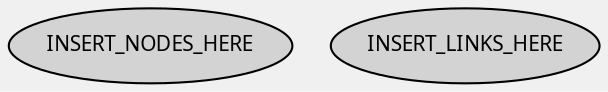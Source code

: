 digraph DependencyDiagramTemplate
{
  ranksep=0.5;
  ratio=auto;
  bgcolor="#F0F0F0";

  node [style="filled" fontname="verdana" fontsize="10.0"];

<INSERT_NODES_HERE>
<INSERT_LINKS_HERE>
}